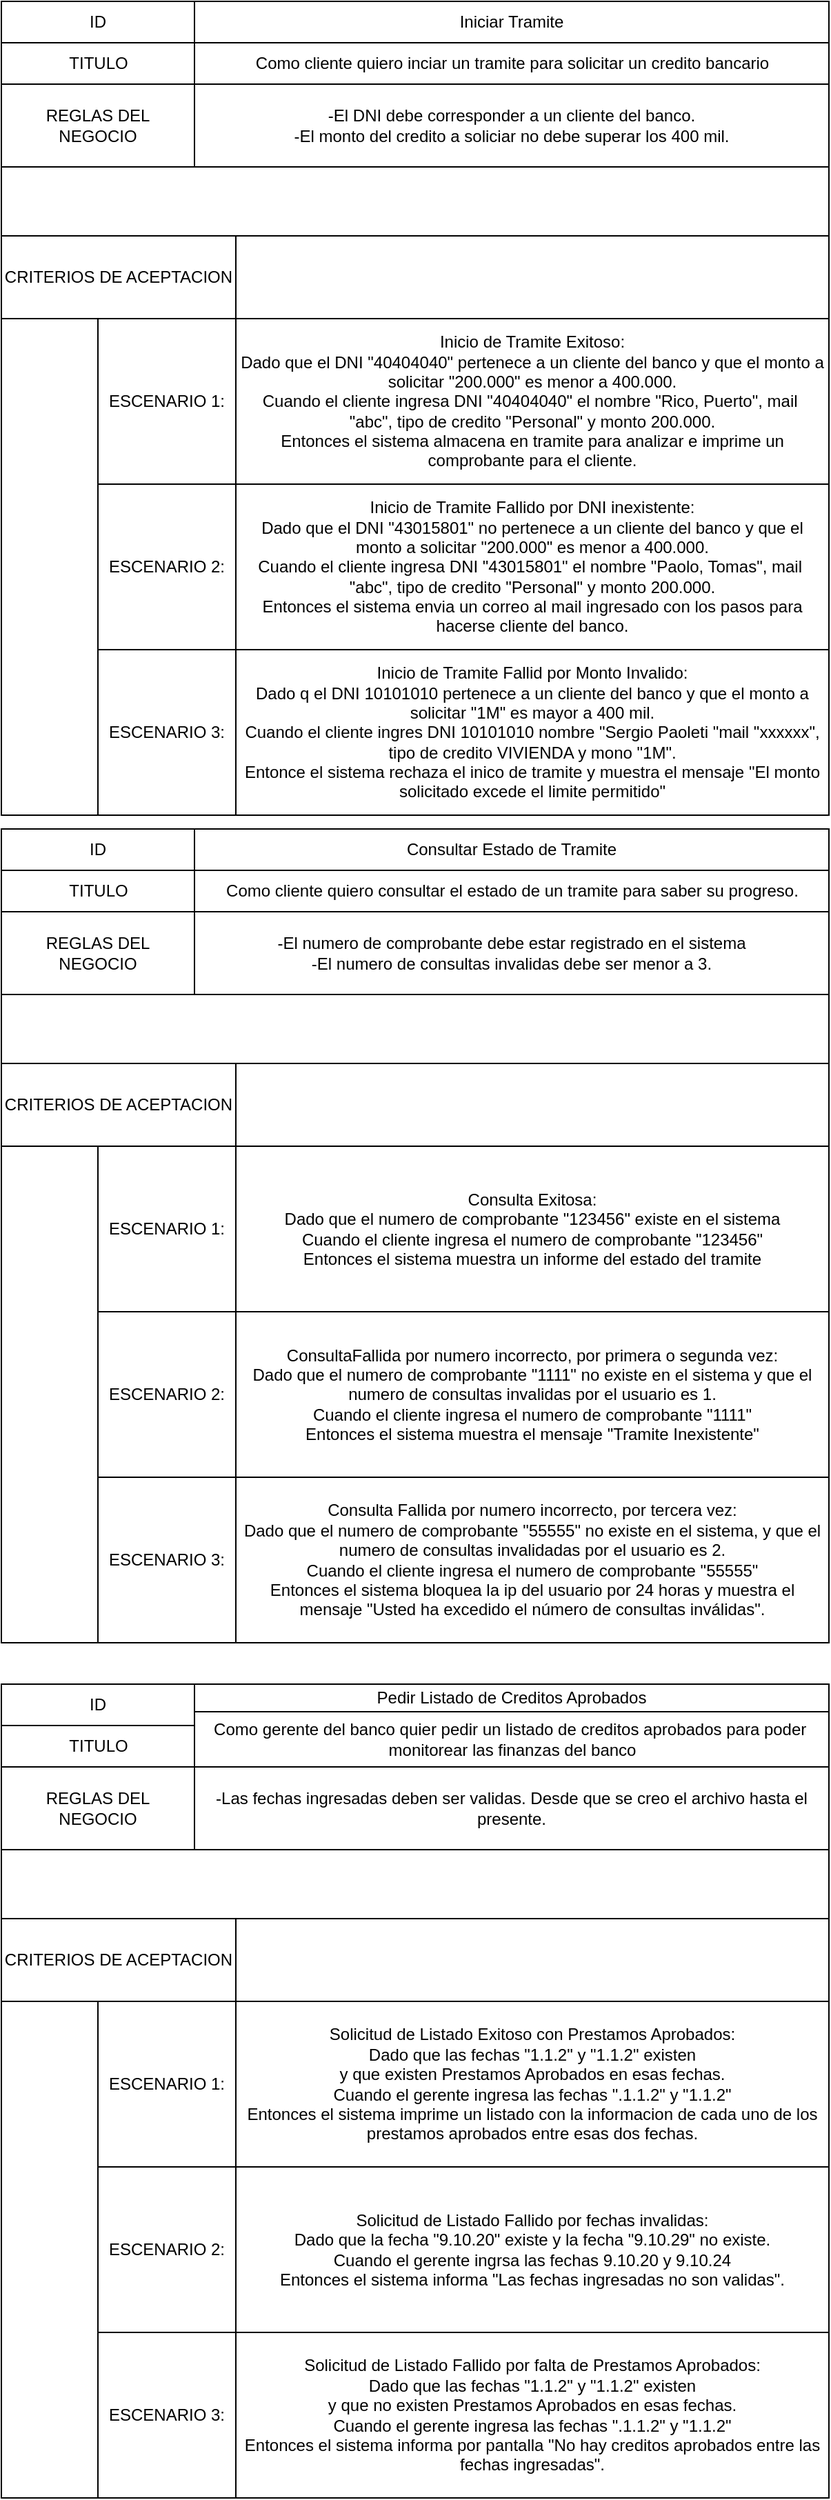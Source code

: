 <mxfile version="24.7.17">
  <diagram name="Página-1" id="S83OBo4P6-lDqBqYVNgS">
    <mxGraphModel dx="880" dy="532" grid="1" gridSize="10" guides="1" tooltips="1" connect="1" arrows="1" fold="1" page="1" pageScale="1" pageWidth="827" pageHeight="1169" math="0" shadow="0">
      <root>
        <mxCell id="0" />
        <mxCell id="1" parent="0" />
        <mxCell id="LarFTfPTla-RH2m5wMnC-1" value="ID" style="swimlane;fontStyle=0;childLayout=stackLayout;horizontal=1;startSize=30;horizontalStack=0;resizeParent=1;resizeParentMax=0;resizeLast=0;collapsible=1;marginBottom=0;whiteSpace=wrap;html=1;" vertex="1" parent="1">
          <mxGeometry x="140" y="30" width="140" height="90" as="geometry" />
        </mxCell>
        <mxCell id="LarFTfPTla-RH2m5wMnC-2" value="TITULO" style="text;html=1;align=center;verticalAlign=middle;resizable=0;points=[];autosize=1;strokeColor=none;fillColor=none;" vertex="1" parent="LarFTfPTla-RH2m5wMnC-1">
          <mxGeometry y="30" width="140" height="30" as="geometry" />
        </mxCell>
        <mxCell id="LarFTfPTla-RH2m5wMnC-3" value="Descripción" style="text;html=1;align=center;verticalAlign=middle;resizable=0;points=[];autosize=1;strokeColor=none;fillColor=none;" vertex="1" parent="LarFTfPTla-RH2m5wMnC-1">
          <mxGeometry y="60" width="140" height="30" as="geometry" />
        </mxCell>
        <mxCell id="LarFTfPTla-RH2m5wMnC-5" value="REGLAS DEL&lt;div&gt;NEGOCIO&lt;/div&gt;" style="swimlane;fontStyle=0;childLayout=stackLayout;horizontal=1;startSize=60;horizontalStack=0;resizeParent=1;resizeParentMax=0;resizeLast=0;collapsible=1;marginBottom=0;whiteSpace=wrap;html=1;" vertex="1" parent="1">
          <mxGeometry x="140" y="90" width="140" height="60" as="geometry" />
        </mxCell>
        <mxCell id="LarFTfPTla-RH2m5wMnC-6" value="-El DNI debe corresponder a un cliente del banco.&lt;div&gt;-El monto del credito a soliciar no debe superar los 400 mil.&lt;/div&gt;" style="swimlane;fontStyle=0;childLayout=stackLayout;horizontal=1;startSize=60;horizontalStack=0;resizeParent=1;resizeParentMax=0;resizeLast=0;collapsible=1;marginBottom=0;whiteSpace=wrap;html=1;" vertex="1" parent="1">
          <mxGeometry x="280" y="90" width="460" height="60" as="geometry" />
        </mxCell>
        <mxCell id="LarFTfPTla-RH2m5wMnC-7" value="CRITERIOS DE ACEPTACION" style="swimlane;fontStyle=0;childLayout=stackLayout;horizontal=1;startSize=60;horizontalStack=0;resizeParent=1;resizeParentMax=0;resizeLast=0;collapsible=1;marginBottom=0;whiteSpace=wrap;html=1;" vertex="1" parent="1">
          <mxGeometry x="140" y="200" width="170" height="60" as="geometry" />
        </mxCell>
        <mxCell id="LarFTfPTla-RH2m5wMnC-8" value="" style="swimlane;fontStyle=0;childLayout=stackLayout;horizontal=1;startSize=60;horizontalStack=0;resizeParent=1;resizeParentMax=0;resizeLast=0;collapsible=1;marginBottom=0;whiteSpace=wrap;html=1;" vertex="1" parent="1">
          <mxGeometry x="310" y="200" width="430" height="60" as="geometry" />
        </mxCell>
        <mxCell id="LarFTfPTla-RH2m5wMnC-9" value="ESCENARIO 1:" style="swimlane;fontStyle=0;childLayout=stackLayout;horizontal=1;startSize=120;horizontalStack=0;resizeParent=1;resizeParentMax=0;resizeLast=0;collapsible=1;marginBottom=0;whiteSpace=wrap;html=1;" vertex="1" parent="1">
          <mxGeometry x="210" y="260" width="100" height="120" as="geometry" />
        </mxCell>
        <mxCell id="LarFTfPTla-RH2m5wMnC-10" value="Inicio de Tramite Exitoso:&lt;div&gt;Dado que el DNI &quot;40404040&quot; pertenece a un cliente del banco y que el monto a solicitar &quot;200.000&quot; es menor a 400.000.&lt;/div&gt;&lt;div&gt;Cuando el cliente ingresa DNI &quot;40404040&quot; el nombre &quot;Rico, Puerto&quot;, mail&amp;nbsp;&lt;/div&gt;&lt;div&gt;&quot;abc&quot;, tipo de credito &quot;Personal&quot; y monto 200.000.&lt;/div&gt;&lt;div&gt;Entonces el sistema almacena en tramite para analizar e imprime un comprobante para el cliente.&lt;/div&gt;" style="swimlane;fontStyle=0;childLayout=stackLayout;horizontal=1;startSize=120;horizontalStack=0;resizeParent=1;resizeParentMax=0;resizeLast=0;collapsible=1;marginBottom=0;whiteSpace=wrap;html=1;" vertex="1" parent="1">
          <mxGeometry x="310" y="260" width="430" height="120" as="geometry" />
        </mxCell>
        <mxCell id="LarFTfPTla-RH2m5wMnC-11" value="" style="swimlane;startSize=0;" vertex="1" parent="1">
          <mxGeometry x="140" y="30" width="600" height="590" as="geometry" />
        </mxCell>
        <mxCell id="LarFTfPTla-RH2m5wMnC-12" value="ESCENARIO 2:" style="swimlane;fontStyle=0;childLayout=stackLayout;horizontal=1;startSize=120;horizontalStack=0;resizeParent=1;resizeParentMax=0;resizeLast=0;collapsible=1;marginBottom=0;whiteSpace=wrap;html=1;" vertex="1" parent="LarFTfPTla-RH2m5wMnC-11">
          <mxGeometry x="70" y="350" width="100" height="120" as="geometry" />
        </mxCell>
        <mxCell id="LarFTfPTla-RH2m5wMnC-13" value="Inicio de Tramite Fallido por DNI inexistente:&lt;div&gt;Dado que el DNI &quot;43015801&quot; no pertenece a un cliente del banco y que el monto a solicitar &quot;200.000&quot; es menor a 400.000.&lt;br&gt;&lt;/div&gt;&lt;div&gt;&lt;div&gt;Cuando el cliente ingresa DNI &quot;43015801&quot; el nombre &quot;Paolo, Tomas&quot;, mail&amp;nbsp;&lt;/div&gt;&lt;div&gt;&quot;abc&quot;, tipo de credito &quot;Personal&quot; y monto 200.000.&lt;/div&gt;&lt;/div&gt;&lt;div&gt;Entonces el sistema envia un correo al mail ingresado con los pasos para hacerse cliente del banco.&lt;/div&gt;" style="swimlane;fontStyle=0;childLayout=stackLayout;horizontal=1;startSize=120;horizontalStack=0;resizeParent=1;resizeParentMax=0;resizeLast=0;collapsible=1;marginBottom=0;whiteSpace=wrap;html=1;" vertex="1" parent="LarFTfPTla-RH2m5wMnC-11">
          <mxGeometry x="170" y="350" width="430" height="120" as="geometry" />
        </mxCell>
        <mxCell id="LarFTfPTla-RH2m5wMnC-14" value="ESCENARIO 3:" style="swimlane;fontStyle=0;childLayout=stackLayout;horizontal=1;startSize=120;horizontalStack=0;resizeParent=1;resizeParentMax=0;resizeLast=0;collapsible=1;marginBottom=0;whiteSpace=wrap;html=1;" vertex="1" parent="LarFTfPTla-RH2m5wMnC-11">
          <mxGeometry x="70" y="470" width="100" height="120" as="geometry" />
        </mxCell>
        <mxCell id="LarFTfPTla-RH2m5wMnC-15" value="Inicio de Tramite Fallid por Monto Invalido:&lt;div&gt;Dado q el DNI 10101010 pertenece a un cliente del banco y que el monto a solicitar &quot;1M&quot; es mayor a 400 mil.&lt;/div&gt;&lt;div&gt;Cuando el cliente ingres DNI 10101010 nombre &quot;Sergio Paoleti &quot;mail &quot;xxxxxx&quot;, tipo de credito VIVIENDA y mono &quot;1M&quot;.&lt;/div&gt;&lt;div&gt;Entonce el sistema rechaza el inico de tramite y muestra el mensaje &quot;El monto solicitado excede el limite permitido&quot;&lt;/div&gt;" style="swimlane;fontStyle=0;childLayout=stackLayout;horizontal=1;startSize=120;horizontalStack=0;resizeParent=1;resizeParentMax=0;resizeLast=0;collapsible=1;marginBottom=0;whiteSpace=wrap;html=1;" vertex="1" parent="LarFTfPTla-RH2m5wMnC-11">
          <mxGeometry x="170" y="470" width="430" height="120" as="geometry" />
        </mxCell>
        <mxCell id="LarFTfPTla-RH2m5wMnC-4" value="Iniciar Tramite" style="swimlane;fontStyle=0;childLayout=stackLayout;horizontal=1;startSize=30;horizontalStack=0;resizeParent=1;resizeParentMax=0;resizeLast=0;collapsible=1;marginBottom=0;whiteSpace=wrap;html=1;" vertex="1" parent="LarFTfPTla-RH2m5wMnC-11">
          <mxGeometry x="140" width="460" height="60" as="geometry" />
        </mxCell>
        <mxCell id="LarFTfPTla-RH2m5wMnC-16" value="Como cliente quiero inciar un tramite para solicitar un credito bancario" style="text;html=1;align=center;verticalAlign=middle;resizable=0;points=[];autosize=1;strokeColor=none;fillColor=none;" vertex="1" parent="LarFTfPTla-RH2m5wMnC-4">
          <mxGeometry y="30" width="460" height="30" as="geometry" />
        </mxCell>
        <mxCell id="LarFTfPTla-RH2m5wMnC-17" value="ID" style="swimlane;fontStyle=0;childLayout=stackLayout;horizontal=1;startSize=30;horizontalStack=0;resizeParent=1;resizeParentMax=0;resizeLast=0;collapsible=1;marginBottom=0;whiteSpace=wrap;html=1;" vertex="1" parent="1">
          <mxGeometry x="140" y="630" width="140" height="90" as="geometry" />
        </mxCell>
        <mxCell id="LarFTfPTla-RH2m5wMnC-18" value="TITULO" style="text;html=1;align=center;verticalAlign=middle;resizable=0;points=[];autosize=1;strokeColor=none;fillColor=none;" vertex="1" parent="LarFTfPTla-RH2m5wMnC-17">
          <mxGeometry y="30" width="140" height="30" as="geometry" />
        </mxCell>
        <mxCell id="LarFTfPTla-RH2m5wMnC-19" value="Descripción" style="text;html=1;align=center;verticalAlign=middle;resizable=0;points=[];autosize=1;strokeColor=none;fillColor=none;" vertex="1" parent="LarFTfPTla-RH2m5wMnC-17">
          <mxGeometry y="60" width="140" height="30" as="geometry" />
        </mxCell>
        <mxCell id="LarFTfPTla-RH2m5wMnC-20" value="Consultar Estado de Tramite" style="swimlane;fontStyle=0;childLayout=stackLayout;horizontal=1;startSize=30;horizontalStack=0;resizeParent=1;resizeParentMax=0;resizeLast=0;collapsible=1;marginBottom=0;whiteSpace=wrap;html=1;" vertex="1" parent="1">
          <mxGeometry x="280" y="630" width="460" height="60" as="geometry" />
        </mxCell>
        <mxCell id="LarFTfPTla-RH2m5wMnC-32" value="Como cliente quiero consultar el estado de un tramite para saber su progreso." style="text;html=1;align=center;verticalAlign=middle;resizable=0;points=[];autosize=1;strokeColor=none;fillColor=none;" vertex="1" parent="LarFTfPTla-RH2m5wMnC-20">
          <mxGeometry y="30" width="460" height="30" as="geometry" />
        </mxCell>
        <mxCell id="LarFTfPTla-RH2m5wMnC-21" value="REGLAS DEL&lt;div&gt;NEGOCIO&lt;/div&gt;" style="swimlane;fontStyle=0;childLayout=stackLayout;horizontal=1;startSize=60;horizontalStack=0;resizeParent=1;resizeParentMax=0;resizeLast=0;collapsible=1;marginBottom=0;whiteSpace=wrap;html=1;" vertex="1" parent="1">
          <mxGeometry x="140" y="690" width="140" height="60" as="geometry" />
        </mxCell>
        <mxCell id="LarFTfPTla-RH2m5wMnC-22" value="-El numero de comprobante debe estar registrado en el sistema&lt;div&gt;-El numero de consultas invalidas debe ser menor a 3.&lt;/div&gt;" style="swimlane;fontStyle=0;childLayout=stackLayout;horizontal=1;startSize=60;horizontalStack=0;resizeParent=1;resizeParentMax=0;resizeLast=0;collapsible=1;marginBottom=0;whiteSpace=wrap;html=1;" vertex="1" parent="1">
          <mxGeometry x="280" y="690" width="460" height="60" as="geometry" />
        </mxCell>
        <mxCell id="LarFTfPTla-RH2m5wMnC-23" value="CRITERIOS DE ACEPTACION" style="swimlane;fontStyle=0;childLayout=stackLayout;horizontal=1;startSize=60;horizontalStack=0;resizeParent=1;resizeParentMax=0;resizeLast=0;collapsible=1;marginBottom=0;whiteSpace=wrap;html=1;" vertex="1" parent="1">
          <mxGeometry x="140" y="800" width="170" height="60" as="geometry" />
        </mxCell>
        <mxCell id="LarFTfPTla-RH2m5wMnC-24" value="" style="swimlane;fontStyle=0;childLayout=stackLayout;horizontal=1;startSize=60;horizontalStack=0;resizeParent=1;resizeParentMax=0;resizeLast=0;collapsible=1;marginBottom=0;whiteSpace=wrap;html=1;" vertex="1" parent="1">
          <mxGeometry x="310" y="800" width="430" height="60" as="geometry" />
        </mxCell>
        <mxCell id="LarFTfPTla-RH2m5wMnC-25" value="ESCENARIO 1:" style="swimlane;fontStyle=0;childLayout=stackLayout;horizontal=1;startSize=120;horizontalStack=0;resizeParent=1;resizeParentMax=0;resizeLast=0;collapsible=1;marginBottom=0;whiteSpace=wrap;html=1;" vertex="1" parent="1">
          <mxGeometry x="210" y="860" width="100" height="120" as="geometry" />
        </mxCell>
        <mxCell id="LarFTfPTla-RH2m5wMnC-26" value="Consulta Exitosa:&lt;div&gt;Dado que el numero de comprobante &quot;123456&quot; existe en el sistema&lt;/div&gt;&lt;div&gt;Cuando el cliente ingresa el numero de comprobante &quot;123456&quot;&lt;/div&gt;&lt;div&gt;Entonces el sistema muestra un informe del estado del tramite&lt;/div&gt;" style="swimlane;fontStyle=0;childLayout=stackLayout;horizontal=1;startSize=120;horizontalStack=0;resizeParent=1;resizeParentMax=0;resizeLast=0;collapsible=1;marginBottom=0;whiteSpace=wrap;html=1;" vertex="1" parent="1">
          <mxGeometry x="310" y="860" width="430" height="120" as="geometry" />
        </mxCell>
        <mxCell id="LarFTfPTla-RH2m5wMnC-27" value="" style="swimlane;startSize=0;" vertex="1" parent="1">
          <mxGeometry x="140" y="630" width="600" height="590" as="geometry" />
        </mxCell>
        <mxCell id="LarFTfPTla-RH2m5wMnC-28" value="ESCENARIO 2:" style="swimlane;fontStyle=0;childLayout=stackLayout;horizontal=1;startSize=120;horizontalStack=0;resizeParent=1;resizeParentMax=0;resizeLast=0;collapsible=1;marginBottom=0;whiteSpace=wrap;html=1;" vertex="1" parent="LarFTfPTla-RH2m5wMnC-27">
          <mxGeometry x="70" y="350" width="100" height="120" as="geometry" />
        </mxCell>
        <mxCell id="LarFTfPTla-RH2m5wMnC-29" value="ConsultaFallida por numero incorrecto, por primera o segunda vez:&lt;div&gt;Dado que el numero de comprobante &quot;1111&quot; no e&lt;span style=&quot;background-color: initial;&quot;&gt;xiste en el sistema y que el numero de consultas invalidas por el usuario es 1.&lt;/span&gt;&lt;/div&gt;&lt;div&gt;Cuando el cliente ingresa el numero de comprobante &quot;1111&quot;&lt;/div&gt;&lt;div&gt;Entonces el sistema muestra el mensaje &quot;Tramite Inexistente&quot;&lt;/div&gt;" style="swimlane;fontStyle=0;childLayout=stackLayout;horizontal=1;startSize=120;horizontalStack=0;resizeParent=1;resizeParentMax=0;resizeLast=0;collapsible=1;marginBottom=0;whiteSpace=wrap;html=1;" vertex="1" parent="LarFTfPTla-RH2m5wMnC-27">
          <mxGeometry x="170" y="350" width="430" height="120" as="geometry" />
        </mxCell>
        <mxCell id="LarFTfPTla-RH2m5wMnC-30" value="ESCENARIO 3:" style="swimlane;fontStyle=0;childLayout=stackLayout;horizontal=1;startSize=120;horizontalStack=0;resizeParent=1;resizeParentMax=0;resizeLast=0;collapsible=1;marginBottom=0;whiteSpace=wrap;html=1;" vertex="1" parent="LarFTfPTla-RH2m5wMnC-27">
          <mxGeometry x="70" y="470" width="100" height="120" as="geometry" />
        </mxCell>
        <mxCell id="LarFTfPTla-RH2m5wMnC-31" value="Consulta Fallida por numero incorrecto, por tercera vez:&lt;div&gt;Dado que el numero de comprobante &quot;55555&quot; no existe en el sistema, y que el numero de consultas invalidadas por el usuario es 2.&lt;/div&gt;&lt;div&gt;Cuando el cliente ingresa el numero de comprobante &quot;55555&quot;&lt;/div&gt;&lt;div&gt;Entonces el sistema bloquea la ip del usuario por 24 horas y muestra el mensaje &quot;Usted ha excedido el número de consultas inválidas&quot;.&lt;/div&gt;" style="swimlane;fontStyle=0;childLayout=stackLayout;horizontal=1;startSize=120;horizontalStack=0;resizeParent=1;resizeParentMax=0;resizeLast=0;collapsible=1;marginBottom=0;whiteSpace=wrap;html=1;" vertex="1" parent="LarFTfPTla-RH2m5wMnC-27">
          <mxGeometry x="170" y="470" width="430" height="120" as="geometry" />
        </mxCell>
        <mxCell id="LarFTfPTla-RH2m5wMnC-33" value="ID" style="swimlane;fontStyle=0;childLayout=stackLayout;horizontal=1;startSize=30;horizontalStack=0;resizeParent=1;resizeParentMax=0;resizeLast=0;collapsible=1;marginBottom=0;whiteSpace=wrap;html=1;" vertex="1" parent="1">
          <mxGeometry x="140" y="1250" width="140" height="90" as="geometry" />
        </mxCell>
        <mxCell id="LarFTfPTla-RH2m5wMnC-34" value="TITULO" style="text;html=1;align=center;verticalAlign=middle;resizable=0;points=[];autosize=1;strokeColor=none;fillColor=none;" vertex="1" parent="LarFTfPTla-RH2m5wMnC-33">
          <mxGeometry y="30" width="140" height="30" as="geometry" />
        </mxCell>
        <mxCell id="LarFTfPTla-RH2m5wMnC-35" value="Descripción" style="text;html=1;align=center;verticalAlign=middle;resizable=0;points=[];autosize=1;strokeColor=none;fillColor=none;" vertex="1" parent="LarFTfPTla-RH2m5wMnC-33">
          <mxGeometry y="60" width="140" height="30" as="geometry" />
        </mxCell>
        <mxCell id="LarFTfPTla-RH2m5wMnC-36" value="Pedir Listado de Creditos Aprobados" style="swimlane;fontStyle=0;childLayout=stackLayout;horizontal=1;startSize=20;horizontalStack=0;resizeParent=1;resizeParentMax=0;resizeLast=0;collapsible=1;marginBottom=0;whiteSpace=wrap;html=1;" vertex="1" parent="1">
          <mxGeometry x="280" y="1250" width="460" height="60" as="geometry" />
        </mxCell>
        <mxCell id="LarFTfPTla-RH2m5wMnC-48" value="Como gerente del banco quier pedir un listado de creditos aprobados para poder&amp;nbsp;&lt;div&gt;monitorear las&lt;span style=&quot;background-color: initial;&quot;&gt;&amp;nbsp;finanzas del banco&lt;/span&gt;&lt;/div&gt;" style="text;html=1;align=center;verticalAlign=middle;resizable=0;points=[];autosize=1;strokeColor=none;fillColor=none;" vertex="1" parent="LarFTfPTla-RH2m5wMnC-36">
          <mxGeometry y="20" width="460" height="40" as="geometry" />
        </mxCell>
        <mxCell id="LarFTfPTla-RH2m5wMnC-37" value="REGLAS DEL&lt;div&gt;NEGOCIO&lt;/div&gt;" style="swimlane;fontStyle=0;childLayout=stackLayout;horizontal=1;startSize=60;horizontalStack=0;resizeParent=1;resizeParentMax=0;resizeLast=0;collapsible=1;marginBottom=0;whiteSpace=wrap;html=1;" vertex="1" parent="1">
          <mxGeometry x="140" y="1310" width="140" height="60" as="geometry" />
        </mxCell>
        <mxCell id="LarFTfPTla-RH2m5wMnC-38" value="-Las fechas ingresadas deben ser validas. Desde que se creo el archivo hasta el presente." style="swimlane;fontStyle=0;childLayout=stackLayout;horizontal=1;startSize=60;horizontalStack=0;resizeParent=1;resizeParentMax=0;resizeLast=0;collapsible=1;marginBottom=0;whiteSpace=wrap;html=1;" vertex="1" parent="1">
          <mxGeometry x="280" y="1310" width="460" height="60" as="geometry" />
        </mxCell>
        <mxCell id="LarFTfPTla-RH2m5wMnC-39" value="CRITERIOS DE ACEPTACION" style="swimlane;fontStyle=0;childLayout=stackLayout;horizontal=1;startSize=60;horizontalStack=0;resizeParent=1;resizeParentMax=0;resizeLast=0;collapsible=1;marginBottom=0;whiteSpace=wrap;html=1;" vertex="1" parent="1">
          <mxGeometry x="140" y="1420" width="170" height="60" as="geometry" />
        </mxCell>
        <mxCell id="LarFTfPTla-RH2m5wMnC-40" value="" style="swimlane;fontStyle=0;childLayout=stackLayout;horizontal=1;startSize=60;horizontalStack=0;resizeParent=1;resizeParentMax=0;resizeLast=0;collapsible=1;marginBottom=0;whiteSpace=wrap;html=1;" vertex="1" parent="1">
          <mxGeometry x="310" y="1420" width="430" height="60" as="geometry" />
        </mxCell>
        <mxCell id="LarFTfPTla-RH2m5wMnC-41" value="ESCENARIO 1:" style="swimlane;fontStyle=0;childLayout=stackLayout;horizontal=1;startSize=120;horizontalStack=0;resizeParent=1;resizeParentMax=0;resizeLast=0;collapsible=1;marginBottom=0;whiteSpace=wrap;html=1;" vertex="1" parent="1">
          <mxGeometry x="210" y="1480" width="100" height="120" as="geometry" />
        </mxCell>
        <mxCell id="LarFTfPTla-RH2m5wMnC-42" value="Solicitud de Listado Exitoso con Prestamos Aprobados:&lt;div&gt;Dado que las fechas &quot;1.1.2&quot; y &quot;1.1.2&quot; existen&lt;/div&gt;&lt;div&gt;y que existen Prestamos Aprobados en esas fechas.&lt;/div&gt;&lt;div&gt;Cuando el gerente ingresa las fechas &quot;.1.1.2&quot; y &quot;1.1.2&quot;&lt;/div&gt;&lt;div&gt;Entonces el sistema imprime un listado con la informacion de cada uno de los prestamos aprobados entre esas dos fechas.&lt;/div&gt;" style="swimlane;fontStyle=0;childLayout=stackLayout;horizontal=1;startSize=120;horizontalStack=0;resizeParent=1;resizeParentMax=0;resizeLast=0;collapsible=1;marginBottom=0;whiteSpace=wrap;html=1;" vertex="1" parent="1">
          <mxGeometry x="310" y="1480" width="430" height="120" as="geometry" />
        </mxCell>
        <mxCell id="LarFTfPTla-RH2m5wMnC-43" value="" style="swimlane;startSize=0;" vertex="1" parent="1">
          <mxGeometry x="140" y="1250" width="600" height="590" as="geometry" />
        </mxCell>
        <mxCell id="LarFTfPTla-RH2m5wMnC-44" value="ESCENARIO 2:" style="swimlane;fontStyle=0;childLayout=stackLayout;horizontal=1;startSize=120;horizontalStack=0;resizeParent=1;resizeParentMax=0;resizeLast=0;collapsible=1;marginBottom=0;whiteSpace=wrap;html=1;" vertex="1" parent="LarFTfPTla-RH2m5wMnC-43">
          <mxGeometry x="70" y="350" width="100" height="120" as="geometry" />
        </mxCell>
        <mxCell id="LarFTfPTla-RH2m5wMnC-45" value="Solicitud de Listado Fallido por fechas invalidas:&lt;div&gt;Dado que la fecha &quot;9.10.20&quot; existe y la fecha &quot;9.10.29&quot; no existe.&lt;/div&gt;&lt;div&gt;Cuando el gerente ingrsa las fechas 9.10.20 y 9.10.24&lt;/div&gt;&lt;div&gt;Entonces el sistema informa &quot;Las fechas ingresadas no son validas&quot;.&lt;/div&gt;" style="swimlane;fontStyle=0;childLayout=stackLayout;horizontal=1;startSize=120;horizontalStack=0;resizeParent=1;resizeParentMax=0;resizeLast=0;collapsible=1;marginBottom=0;whiteSpace=wrap;html=1;" vertex="1" parent="LarFTfPTla-RH2m5wMnC-43">
          <mxGeometry x="170" y="350" width="430" height="120" as="geometry" />
        </mxCell>
        <mxCell id="LarFTfPTla-RH2m5wMnC-46" value="ESCENARIO 3:" style="swimlane;fontStyle=0;childLayout=stackLayout;horizontal=1;startSize=120;horizontalStack=0;resizeParent=1;resizeParentMax=0;resizeLast=0;collapsible=1;marginBottom=0;whiteSpace=wrap;html=1;" vertex="1" parent="LarFTfPTla-RH2m5wMnC-43">
          <mxGeometry x="70" y="470" width="100" height="120" as="geometry" />
        </mxCell>
        <mxCell id="LarFTfPTla-RH2m5wMnC-47" value="Solicitud de Listado Fallido por falta de Prestamos Aprobados:&lt;div&gt;&lt;div&gt;Dado que las fechas &quot;1.1.2&quot; y &quot;1.1.2&quot; existen&lt;/div&gt;&lt;div&gt;y que no existen Prestamos Aprobados en esas fechas.&lt;/div&gt;&lt;div&gt;Cuando el gerente ingresa las fechas &quot;.1.1.2&quot; y &quot;1.1.2&quot;&lt;/div&gt;&lt;/div&gt;&lt;div&gt;Entonces el sistema informa por pantalla &quot;No hay creditos aprobados entre las fechas ingresadas&quot;.&lt;/div&gt;" style="swimlane;fontStyle=0;childLayout=stackLayout;horizontal=1;startSize=120;horizontalStack=0;resizeParent=1;resizeParentMax=0;resizeLast=0;collapsible=1;marginBottom=0;whiteSpace=wrap;html=1;" vertex="1" parent="LarFTfPTla-RH2m5wMnC-43">
          <mxGeometry x="170" y="470" width="430" height="120" as="geometry" />
        </mxCell>
      </root>
    </mxGraphModel>
  </diagram>
</mxfile>
